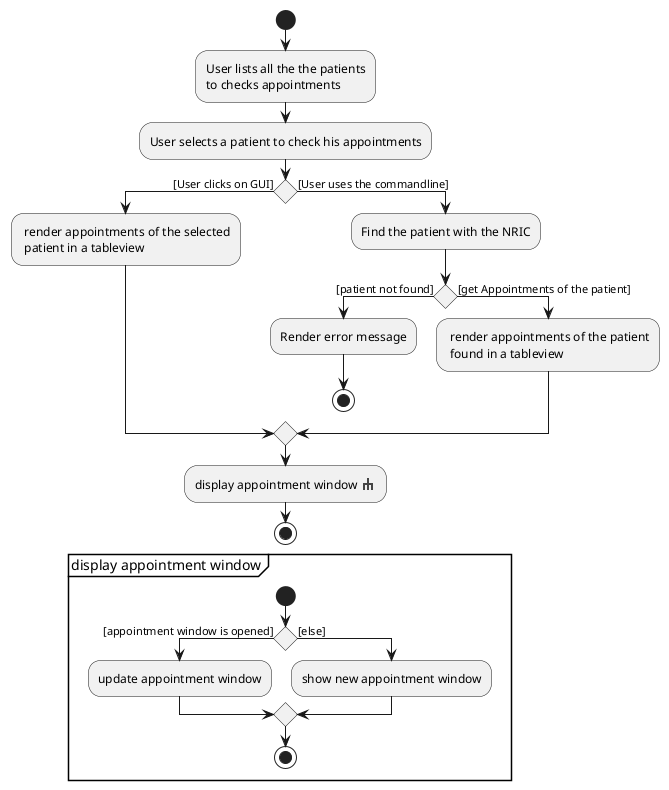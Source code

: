 @startuml
sprite $rake [16x16/8] {
0000000000000000
0000000jj0000000
0000000jj0000000
0005555jj5555000
000jjeejjeejj000
000jj00jj00jj000
000jj00jj00jj000
0000000000000000
}
start
:User lists all the the patients
to checks appointments;
:User selects a patient to check his appointments;
if () then ([User clicks on GUI])
: render appointments of the selected
 patient in a tableview;
else([User uses the commandline])
    :Find the patient with the NRIC;
        if () then ([patient not found])
        :Render error message;
        stop
        else([get Appointments of the patient])
                : render appointments of the patient
                 found in a tableview;
endif
endif
:display appointment window <$rake>;
stop
partition "display appointment window" {
start
if () then ([appointment window is opened])
:update appointment window;
else ([else])
:show new appointment window;
endif
stop
}

@enduml
